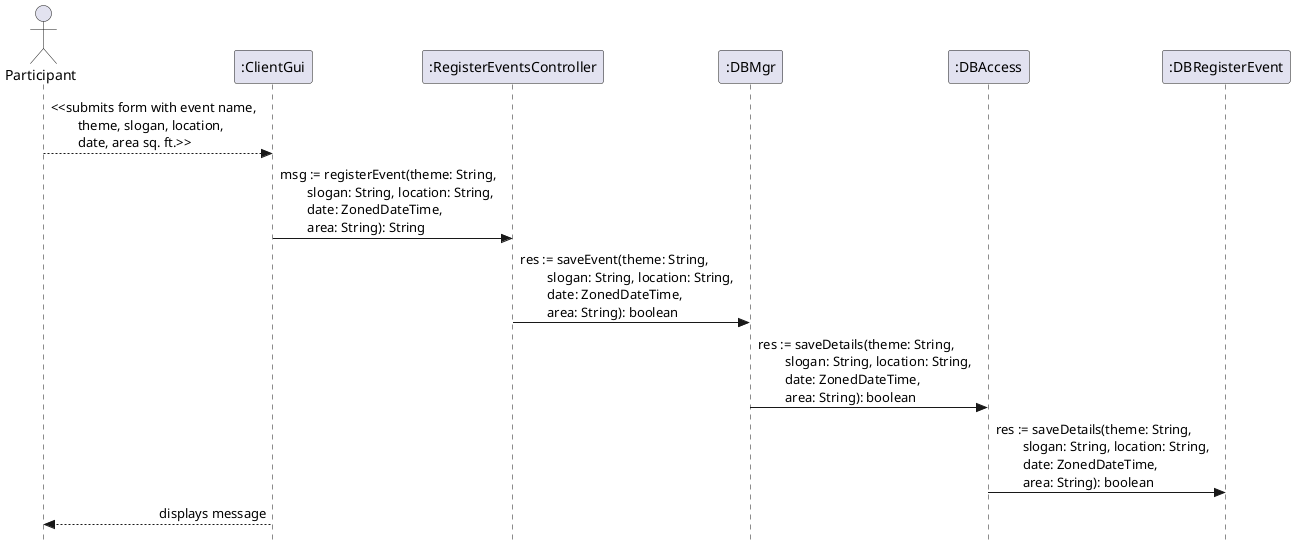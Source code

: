 @startuml EUC4DesignSequenceDiagramIteration3

skinparam linetype ortho
'skinparam backgroundColor transparent
'skinparam handwritten true
'skinparam monochrome true
'left to right direction
skinparam sequenceMessageAlign direction
hide empty members
hide empty description
skinparam classAttributeIconSize 0
skinparam style strictuml

actor Participant as User
participant ":ClientGui" as ClientGui
participant ":RegisterEventsController" as RegisterEventsController
participant ":DBMgr" as DBMgr
participant ":DBAccess" as DBAccess
participant ":DBRegisterEvent" as DBRegisterEvent

User --> ClientGui : <<submits form with event name,\n\ttheme, slogan, location,\n\tdate, area sq. ft.>>
ClientGui -> RegisterEventsController : msg := registerEvent(theme: String,\n\tslogan: String, location: String,\n\tdate: ZonedDateTime,\n\tarea: String): String
RegisterEventsController -> DBMgr : res := saveEvent(theme: String,\n\tslogan: String, location: String,\n\tdate: ZonedDateTime,\n\tarea: String): boolean
DBMgr -> DBAccess : res := saveDetails(theme: String,\n\tslogan: String, location: String,\n\tdate: ZonedDateTime,\n\tarea: String): boolean
DBAccess -> DBRegisterEvent : res := saveDetails(theme: String,\n\tslogan: String, location: String,\n\tdate: ZonedDateTime,\n\tarea: String): boolean

ClientGui --> User : displays message

@enduml
